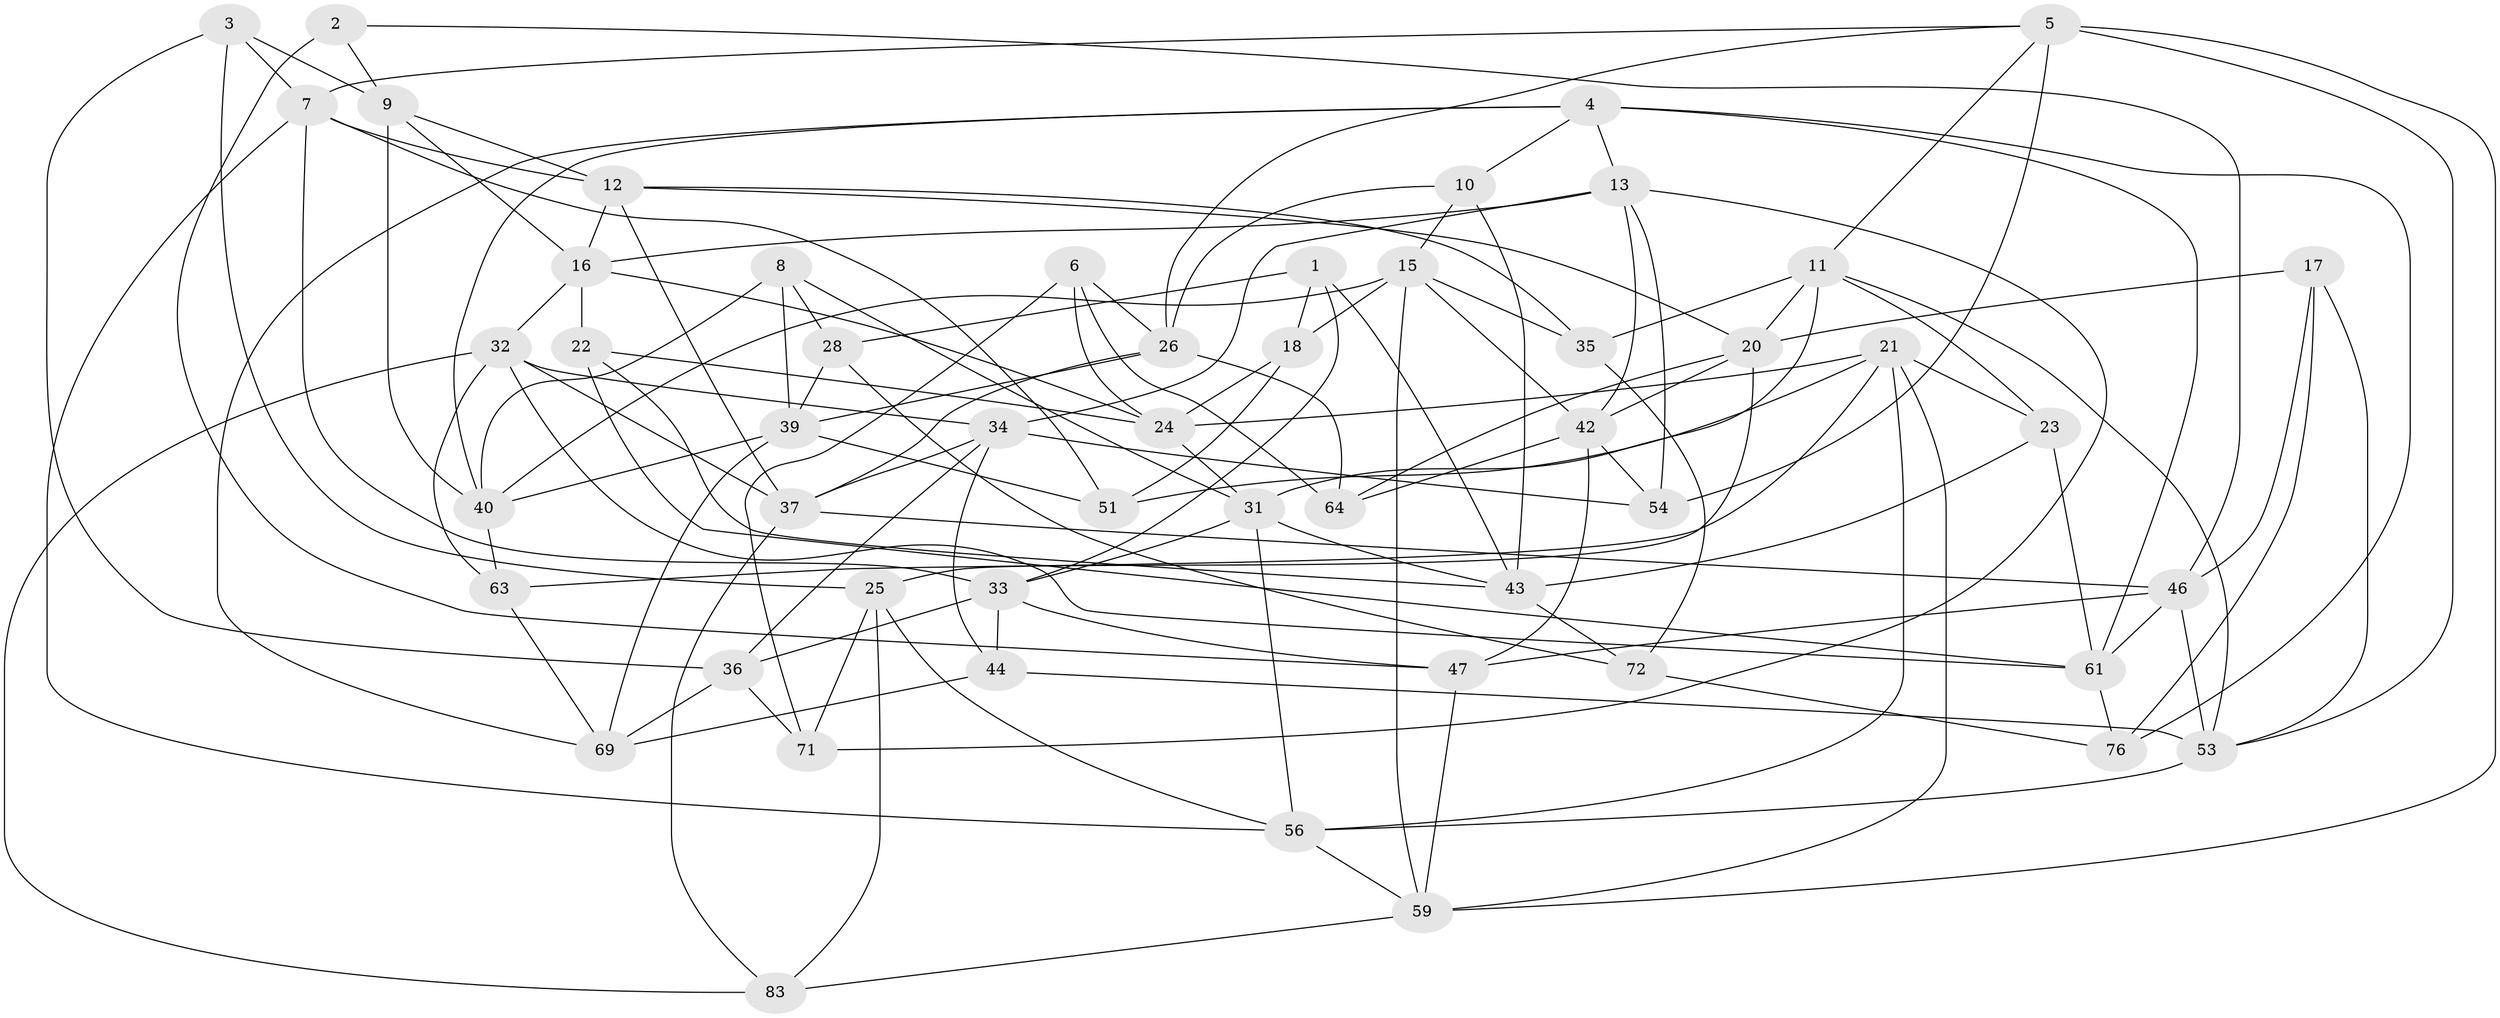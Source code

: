 // original degree distribution, {4: 1.0}
// Generated by graph-tools (version 1.1) at 2025/11/02/27/25 16:11:50]
// undirected, 52 vertices, 132 edges
graph export_dot {
graph [start="1"]
  node [color=gray90,style=filled];
  1;
  2;
  3 [super="+48"];
  4 [super="+14"];
  5 [super="+75"];
  6;
  7 [super="+19"];
  8;
  9 [super="+68"];
  10;
  11 [super="+30"];
  12 [super="+49"];
  13 [super="+62"];
  15 [super="+60"];
  16 [super="+79"];
  17;
  18;
  20 [super="+29"];
  21 [super="+38"];
  22;
  23;
  24 [super="+50"];
  25 [super="+84"];
  26 [super="+27"];
  28;
  31 [super="+67"];
  32 [super="+52"];
  33 [super="+41"];
  34 [super="+55"];
  35;
  36 [super="+78"];
  37 [super="+77"];
  39 [super="+65"];
  40 [super="+70"];
  42 [super="+58"];
  43 [super="+45"];
  44;
  46 [super="+74"];
  47 [super="+73"];
  51;
  53 [super="+80"];
  54;
  56 [super="+57"];
  59 [super="+66"];
  61 [super="+82"];
  63;
  64;
  69 [super="+81"];
  71;
  72;
  76;
  83;
  1 -- 33;
  1 -- 28;
  1 -- 18;
  1 -- 43;
  2 -- 47 [weight=2];
  2 -- 46;
  2 -- 9;
  3 -- 9 [weight=2];
  3 -- 36;
  3 -- 7;
  3 -- 25 [weight=2];
  4 -- 76;
  4 -- 40;
  4 -- 10;
  4 -- 69;
  4 -- 13;
  4 -- 61;
  5 -- 53;
  5 -- 59;
  5 -- 7;
  5 -- 54;
  5 -- 26;
  5 -- 11;
  6 -- 71;
  6 -- 26;
  6 -- 64;
  6 -- 24;
  7 -- 33;
  7 -- 51;
  7 -- 12;
  7 -- 56;
  8 -- 40;
  8 -- 28;
  8 -- 31;
  8 -- 39;
  9 -- 16;
  9 -- 40;
  9 -- 12;
  10 -- 43;
  10 -- 15;
  10 -- 26;
  11 -- 23;
  11 -- 31;
  11 -- 20;
  11 -- 53;
  11 -- 35;
  12 -- 35;
  12 -- 20;
  12 -- 16;
  12 -- 37;
  13 -- 54;
  13 -- 34;
  13 -- 71;
  13 -- 16;
  13 -- 42;
  15 -- 35;
  15 -- 18;
  15 -- 40;
  15 -- 42;
  15 -- 59;
  16 -- 22;
  16 -- 32;
  16 -- 24;
  17 -- 20;
  17 -- 76;
  17 -- 53;
  17 -- 46;
  18 -- 24;
  18 -- 51;
  20 -- 42;
  20 -- 64;
  20 -- 25;
  21 -- 51;
  21 -- 24;
  21 -- 56;
  21 -- 63;
  21 -- 23;
  21 -- 59;
  22 -- 61;
  22 -- 43;
  22 -- 24;
  23 -- 43;
  23 -- 61;
  24 -- 31;
  25 -- 83;
  25 -- 71;
  25 -- 56;
  26 -- 64;
  26 -- 39;
  26 -- 37;
  28 -- 72;
  28 -- 39;
  31 -- 56;
  31 -- 43;
  31 -- 33;
  32 -- 83;
  32 -- 63;
  32 -- 34;
  32 -- 37;
  32 -- 61;
  33 -- 44;
  33 -- 36;
  33 -- 47;
  34 -- 44;
  34 -- 54;
  34 -- 36;
  34 -- 37;
  35 -- 72;
  36 -- 71;
  36 -- 69 [weight=2];
  37 -- 83;
  37 -- 46;
  39 -- 51;
  39 -- 40;
  39 -- 69;
  40 -- 63;
  42 -- 47;
  42 -- 64;
  42 -- 54;
  43 -- 72;
  44 -- 69;
  44 -- 53;
  46 -- 61;
  46 -- 53;
  46 -- 47;
  47 -- 59;
  53 -- 56;
  56 -- 59;
  59 -- 83;
  61 -- 76;
  63 -- 69;
  72 -- 76;
}
